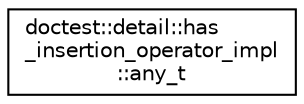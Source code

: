digraph "Graphical Class Hierarchy"
{
 // LATEX_PDF_SIZE
  edge [fontname="Helvetica",fontsize="10",labelfontname="Helvetica",labelfontsize="10"];
  node [fontname="Helvetica",fontsize="10",shape=record];
  rankdir="LR";
  Node0 [label="doctest::detail::has\l_insertion_operator_impl\l::any_t",height=0.2,width=0.4,color="black", fillcolor="white", style="filled",URL="$structdoctest_1_1detail_1_1has__insertion__operator__impl_1_1any__t.html",tooltip=" "];
}
